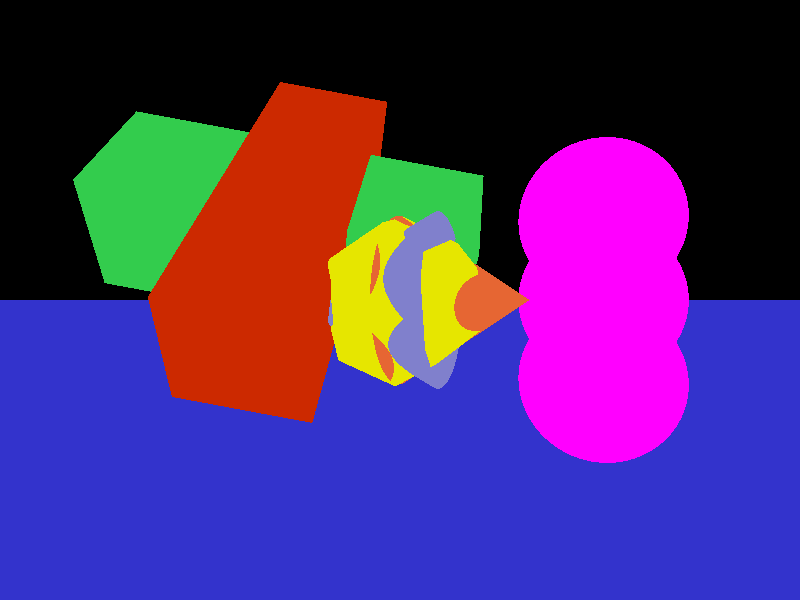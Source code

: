 // cs473, assignment 1 sample file (RIGHT HANDED)

camera {
  location  <0, 0, 14>
  up        <0,  1,  0>
  right     <1.33333, 0,  0>
  look_at   <0, 0, 0>
}


light_source {<-100, 100, 100> color rgb <1.5, 1.5, 1.5>}

sphere { <0, 0, 0>, 2
  pigment { color rgb <1.0, 0.0, 1.0>}
  finish {ambient 0.2 diffuse 0.4}
  translate <-5, 2, -1>
}

sphere { <0, 0, 0>, 2
  pigment { color rgb <1.0, 0.0, 1.0>}
  finish {ambient 0.0 diffuse 0.0}
  translate <-5, 0, -1>
}

sphere { <0, 0, 0>, 2
  pigment { color rgb <1.0, 0.0, 1.0>}
  finish {ambient 0.0 diffuse 0.8}
  translate <-5, -2, -1>
}



cone { <0, 0, 1>, 2, <0, 0, -3>, 0
  pigment {color rgb <0.5, 0.5, 0.8>}
  finish {ambient 0.2 diffuse 0.2}
  rotate <0, -70, 0>
  translate <0, 0, 0>
}

cone { <0, 0, -1>, 2, <0, 0, 2>, 0
  pigment {color rgb <0.9, 0.4, 0.2>}
  finish {ambient 0.2 diffuse 0.2}
  rotate <0, -70, 0>
  translate <-1, 0, 0>
}


// Triangles
triangle {
  <-0.57735, 0.18759, 0.7946499999999999>,
  <-0.35682, -0.49112, 0.7946499999999999>,
  <0.35682, -0.49112, 0.7946499999999999>
  scale <2, 2, 2>
  rotate <-20, 0, 0>
  rotate <0, 20, 0>
  pigment {color rgb <0.9, 0.9, 0.0>}
  finish {ambient 0.4 diffuse 0.1}
}

triangle {
  <0.57735, 0.18759, 0.7946499999999999>,
  <0., 0.6070600000000001, 0.794649999999999>,
  <-0.57735, 0.18759, 0.7946499999999999>
  scale <2, 2, 2>
  rotate <-20, 0, 0>
  rotate <0, 20, 0>
  pigment {color rgb <0.9, 0.9, 0.0>}
  finish {ambient 0.4 diffuse 0.1}
}

triangle {
  <0.57735, 0.18759, 0.7946499999999999>,
  <-0.57735, 0.18759, 0.7946499999999999>,
  <0.35682, -0.49112, 0.7946499999999999>
  scale <2, 2, 2>
  rotate <-20, 0, 0>
  rotate <0, 20, 0>
  pigment {color rgb <0.9, 0.9, 0.0>}
  finish {ambient 0.4 diffuse 0.1}
}


triangle {
  <0.57735, -0.7946499999999999, 0.18759>,
  <0.9341699999999999, -0.30353, -0.18759>,
  <0.9341699999999999, 0.30353, 0.18759>
  scale <2, 2, 2>
  rotate <-20, 0, 0>
  rotate <0, 20, 0>
  pigment {color rgb <0.9, 0.9, 0.0>}
  finish {ambient 0.4 diffuse 0.1}
}

triangle {
  <0.57735, 0.18759, 0.7946499999999999>,
  <0.35682, -0.49112, 0.7946499999999999>,
  <0.57735, -0.7946499999999999, 0.18759>
  scale <2, 2, 2>
  rotate <-20, 0, 0>
  rotate <0, 20, 0>
  pigment {color rgb <0.9, 0.9, 0.0>}
  finish {ambient 0.4 diffuse 0.1}
}

triangle {
  <0.57735, 0.18759, 0.7946499999999999>,
  <0.57735, -0.7946499999999999, 0.18759>,
  <0.9341699999999999, 0.30353, 0.18759>
  scale <2, 2, 2>
  rotate <-20, 0, 0>
  rotate <0, 20, 0>
  pigment {color rgb <0.9, 0.9, 0.0>}
  finish {ambient 0.4 diffuse 0.1}
}


triangle {
  <0.9341699999999999, 0.30353, 0.18759>,
  <0.57735, 0.7946499999999999, -0.18759>,
  <0., 0.98225, 0.18759>
  scale <2, 2, 2>
  rotate <-20, 0, 0>
  rotate <0, 20, 0>
  pigment {color rgb <0.9, 0.9, 0.0>}
  finish {ambient 0.4 diffuse 0.1}
}
triangle {
  <0., 0.6070600000000001, 0.7946499999999999>,
  <0.57735, 0.18759, 0.7946499999999999>,
  <0.9341699999999999, 0.30353, 0.18759>
  scale <2, 2, 2>
  rotate <-20, 0, 0>
  rotate <0, 20, 0>
  pigment {color rgb <0.9, 0.9, 0.0>}
  finish {ambient 0.4 diffuse 0.1}
}
triangle {
  <0., 0.6070600000000001, 0.7946499999999999>,
  <0.9341699999999999, 0.30353, 0.18759>,
  <0., 0.98225, 0.18759>
  scale <2, 2, 2>
  rotate <-20, 0, 0>
  rotate <0, 20, 0>
  pigment {color rgb <0.9, 0.9, 0.0>}
  finish {ambient 0.4 diffuse 0.1}
}

triangle {
  <0., 0.98225, 0.18759>,
  <-0.57735, 0.7946499999999999, -0.18759>,
  <-0.9341699999999999, 0.30353, 0.18759>
  scale <2, 2, 2>
  rotate <-20, 0, 0>
  rotate <0, 20, 0>
  pigment {color rgb <0.9, 0.9, 0.0>}
  finish {ambient 0.4 diffuse 0.1}
}
triangle {
  <-0.57735, 0.18759, 0.7946499999999999>,
  <0., 0.6070600000000001, 0.7946499999999999>,
  <0., 0.98225, 0.18759>
  scale <2, 2, 2>
  rotate <-20, 0, 0>
  rotate <0, 20, 0>
  pigment {color rgb <0.9, 0.9, 0.0>}
  finish {ambient 0.4 diffuse 0.1}
}
triangle {
  <-0.57735, 0.18759, 0.7946499999999999>,
  <0., 0.98225, 0.18759>,
  <-0.9341699999999999, 0.30353, 0.18759>
  scale <2, 2, 2>
  rotate <-20, 0, 0>
  rotate <0, 20, 0>
  pigment {color rgb <0.9, 0.9, 0.0>}
  finish {ambient 0.4 diffuse 0.1}
}

triangle {
  <-0.9341699999999999, 0.30353, 0.18759>,
  <-0.9341699999999999, -0.30353, -0.18759>,
  <-0.57735, -0.7946499999999999, 0.18759>
  scale <2, 2, 2>
  rotate <-20, 0, 0>
  rotate <0, 20, 0>
  pigment {color rgb <0.9, 0.9, 0.0>}
  finish {ambient 0.4 diffuse 0.1}
}
triangle {
  <-0.35682, -0.49112, 0.7946499999999999>,
  < -0.57735, 0.18759, 0.7946499999999999>,
  <-0.9341699999999999, 0.30353, 0.18759>
  scale <2, 2, 2>
  rotate <-20, 0, 0>
  rotate <0, 20, 0>
  pigment {color rgb <0.9, 0.9, 0.0>}
  finish {ambient 0.4 diffuse 0.1}
}
triangle {
  <-0.35682, -0.49112, 0.7946499999999999>,
  <-0.9341699999999999, 0.30353, 0.18759>,
  <-0.57735, -0.7946499999999999, 0.18759>
  scale <2, 2, 2>
  rotate <-20, 0, 0>
  rotate <0, 20, 0>
  pigment {color rgb <0.9, 0.9, 0.0>}
  finish {ambient 0.4 diffuse 0.1}
}

triangle {
  <-0.57735, -0.7946499999999999, 0.18759>,
  <0., -0.98225, -0.18759>,
  <0.57735, -0.7946499999999999, 0.18759>
  scale <2, 2, 2>
  rotate <-20, 0, 0>
  rotate <0, 20, 0>
  pigment {color rgb <0.9, 0.9, 0.0>}
  finish {ambient 0.4 diffuse 0.1}
}
triangle {
  <0.35682, -0.49112, 0.7946499999999999>,
  <-0.35682, -0.49112, 0.7946499999999999>,
  <-0.57735, -0.7946499999999999, 0.18759>
  scale <2, 2, 2>
  rotate <-20, 0, 0>
  rotate <0, 20, 0>
  pigment {color rgb <0.9, 0.9, 0.0>}
  finish {ambient 0.4 diffuse 0.1}
}
triangle {
  <0.35682, -0.49112, 0.7946499999999999>,
  <-0.57735, -0.7946499999999999, 0.18759>,
  <0.57735, -0.7946499999999999, 0.18759>
  scale <2, 2, 2>
  rotate <-20, 0, 0>
  rotate <0, 20, 0>
  pigment {color rgb <0.9, 0.9, 0.0>}
  finish {ambient 0.4 diffuse 0.1}
}

triangle {
  <-0.57735, -0.18759, -0.7946499999999999>,
  <-0.35682, 0.49112, -0.7946499999999999>,
  <0.35682, 0.49112, -0.7946499999999999>
  scale <2, 2, 2>
  rotate <-20, 0, 0>
  rotate <0, 20, 0>
  pigment {color rgb <0.9, 0.9, 0.0>}
  finish {ambient 0.4 diffuse 0.1}
}
triangle {
  <0.57735, -0.18759, -0.7946499999999999>,
  <0., -0.6070600000000001, -0.7946499999999999>,
  <-0.57735, -0.18759, -0.7946499999999999>
  scale <2, 2, 2>
  rotate <-20, 0, 0>
  rotate <0, 20, 0>
  pigment {color rgb <0.9, 0.9, 0.0>}
  finish {ambient 0.4 diffuse 0.1}
}
triangle {
  <0.57735, -0.18759, -0.7946499999999999>,
  <-0.57735, -0.18759, -0.7946499999999999>,
  <0.35682, 0.49112, -0.7946499999999999>
  scale <2, 2, 2>
  rotate <-20, 0, 0>
  rotate <0, 20, 0>
  pigment {color rgb <0.9, 0.9, 0.0>}
  finish {ambient 0.4 diffuse 0.1}
}

triangle {
  <0.57735, 0.7946499999999999, -0.18759>,
  <0.9341699999999999, 0.30353, 0.18759>,
  <0.9341699999999999, -0.30353, -0.18759>
  scale <2, 2, 2>
  rotate <-20, 0, 0>
  rotate <0, 20, 0>
  pigment {color rgb <0.9, 0.9, 0.0>}
  finish {ambient 0.4 diffuse 0.1}
}
triangle {
  <0.57735, -0.18759, -0.7946499999999999>,
  <0.35682, 0.49112, -0.7946499999999999>,
  <0.57735, 0.7946499999999999, -0.18759>
  scale <2, 2, 2>
  rotate <-20, 0, 0>
  rotate <0, 20, 0>
  pigment {color rgb <0.9, 0.9, 0.0>}
  finish {ambient 0.4 diffuse 0.1}
}
triangle {
  <0.57735, -0.18759, -0.7946499999999999>,
  <0.57735, 0.7946499999999999, -0.18759>,
  <0.9341699999999999, -0.30353, -0.18759>
  scale <2, 2, 2>
  rotate <-20, 0, 0>
  rotate <0, 20, 0>
  pigment {color rgb <0.9, 0.9, 0.0>}
  finish {ambient 0.4 diffuse 0.1}
}


triangle {
  <0.9341699999999999, -0.30353, -0.18759>,
  <0.57735, -0.7946499999999999, 0.18759>,
  <0., -0.98225, -0.18759>
  scale <2, 2, 2>
  rotate <-20, 0, 0>
  rotate <0, 20, 0>
  pigment {color rgb <0.9, 0.9, 0.0>}
  finish {ambient 0.4 diffuse 0.1}
}
triangle {
  <0., -0.6070600000000001, -0.7946499999999999>,
  <0.57735, -0.18759, -0.7946499999999999>,
  <0.9341699999999999, -0.30353, -0.18759>
  scale <2, 2, 2>
  rotate <-20, 0, 0>
  rotate <0, 20, 0>
  pigment {color rgb <0.9, 0.9, 0.0>}
  finish {ambient 0.4 diffuse 0.1}
}

triangle {
  <0., -0.6070600000000001, -0.7946499999999999>,
  <0.9341699999999999, -0.30353, -0.18759>,
  <0., -0.98225, -0.18759>
  scale <2, 2, 2>
  rotate <-20, 0, 0>
  rotate <0, 20, 0>
  pigment {color rgb <0.9, 0.9, 0.0>}
  finish {ambient 0.4 diffuse 0.1}
}


triangle {
  <0., -0.98225, -0.18759>,
  <-0.57735, -0.7946499999999999, 0.18759>,
  <-0.9341699999999999, -0.30353, -0.18759>
  scale <2, 2, 2>
  rotate <-20, 0, 0>
  rotate <0, 20, 0>
  pigment {color rgb <0.9, 0.9, 0.0>}
  finish {ambient 0.4 diffuse 0.1}
}
triangle {
  <-0.57735, -0.18759, -0.7946499999999999>,
  <0., -0.6070600000000001, -0.7946499999999999>,
  <0., -0.98225, -0.18759>
  scale <2, 2, 2>
  rotate <-20, 0, 0>
  rotate <0, 20, 0>
  pigment {color rgb <0.9, 0.9, 0.0>}
  finish {ambient 0.4 diffuse 0.1}
}
triangle {
  <-0.57735, -0.18759, -0.7946499999999999>,
  <0., -0.98225, -0.18759>,
  <-0.9341699999999999, -0.30353, -0.18759>
  scale <2, 2, 2>
  rotate <-20, 0, 0>
  rotate <0, 20, 0>
  pigment {color rgb <0.9, 0.9, 0.0>}
  finish {ambient 0.4 diffuse 0.1}
}

triangle {
  <-0.9341699999999999, -0.30353, -0.18759>,
  <-0.9341699999999999, 0.30353, 0.18759>,
  <-0.57735, 0.7946499999999999, -0.18759>
  scale <2, 2, 2>
  rotate <-20, 0, 0>
  rotate <0, 20, 0>
  pigment {color rgb <0.9, 0.9, 0.0>}
  finish {ambient 0.4 diffuse 0.1}
}
triangle {
  <-0.35682, 0.49112, -0.7946499999999999>,
  <-0.57735, -0.18759, -0.7946499999999999>,
  <-0.9341699999999999, -0.30353, -0.18759>
  scale <2, 2, 2>
  rotate <-20, 0, 0>
  rotate <0, 20, 0>
  pigment {color rgb <0.9, 0.9, 0.0>}
  finish {ambient 0.4 diffuse 0.1}
}
triangle {
  <-0.35682, 0.49112, -0.7946499999999999>,
  <-0.9341699999999999, -0.30353, -0.18759>,
  <-0.57735, 0.7946499999999999, -0.18759>
  scale <2, 2, 2>
  rotate <-20, 0, 0>
  rotate <0, 20, 0>
  pigment {color rgb <0.9, 0.9, 0.0>}
  finish {ambient 0.4 diffuse 0.1}
}

triangle {
  <-0.57735, 0.7946499999999999, -0.18759>,
  <0., 0.98225, 0.18759>,
  <0.57735, 0.7946499999999999, -0.18759>
  scale <2, 2, 2>
  rotate <-20, 0, 0>
  rotate <0, 20, 0>
  pigment {color rgb <0.9, 0.9, 0.0>}
  finish {ambient 0.4 diffuse 0.1}
}
triangle {
  <0.35682, 0.49112, -0.7946499999999999>,
  <-0.35682, 0.49112, -0.7946499999999999>,
  <-0.57735, 0.7946499999999999, -0.18759>
  scale <2, 2, 2>
  rotate <-20, 0, 0>
  rotate <0, 20, 0>
  pigment {color rgb <0.9, 0.9, 0.0>}
  finish {ambient 0.4 diffuse 0.1}
}
triangle {
  <0.35682, 0.49112, -0.7946499999999999>,
  <-0.57735, 0.7946499999999999, -0.18759>,
  <0.57735, 0.7946499999999999, -0.18759>
  scale <2, 2, 2>
  rotate <-20, 0, 0>
  rotate <0, 20, 0>
  pigment {color rgb <0.9, 0.9, 0.0>}
  finish {ambient 0.4 diffuse 0.1}
}

//End Triangles



plane {<0, 1, 0>, -4
      pigment {color rgb <0.2, 0.2, 0.8>}
      finish {ambient 0.4 diffuse 0.8}
}

box { <-0.5, -0.5, -0.5>, <0.5, 0.5, 0.5>
  pigment { color rgb <0.2, 0.8, 0.3>}
  finish {ambient 0.6 diffuse 0.4}
  scale <10, 3.5, 3.5>
  rotate <45, 0, 0>
  rotate <0, 0, 10.5>
  translate <3, 2, -3>
}

box { <-0.5, -0.5, -0.5>, <0.5, 0.5, 0.5>
  pigment { color rgb <0.8, 0.159, 0.0>}
  finish {ambient 0.8 diffuse 0.1}
  scale <3.5, 3.5, 10>
  rotate <45, 0, 0>
  rotate <0, 0, 10.5>
  translate <3, 2, -3>
}
